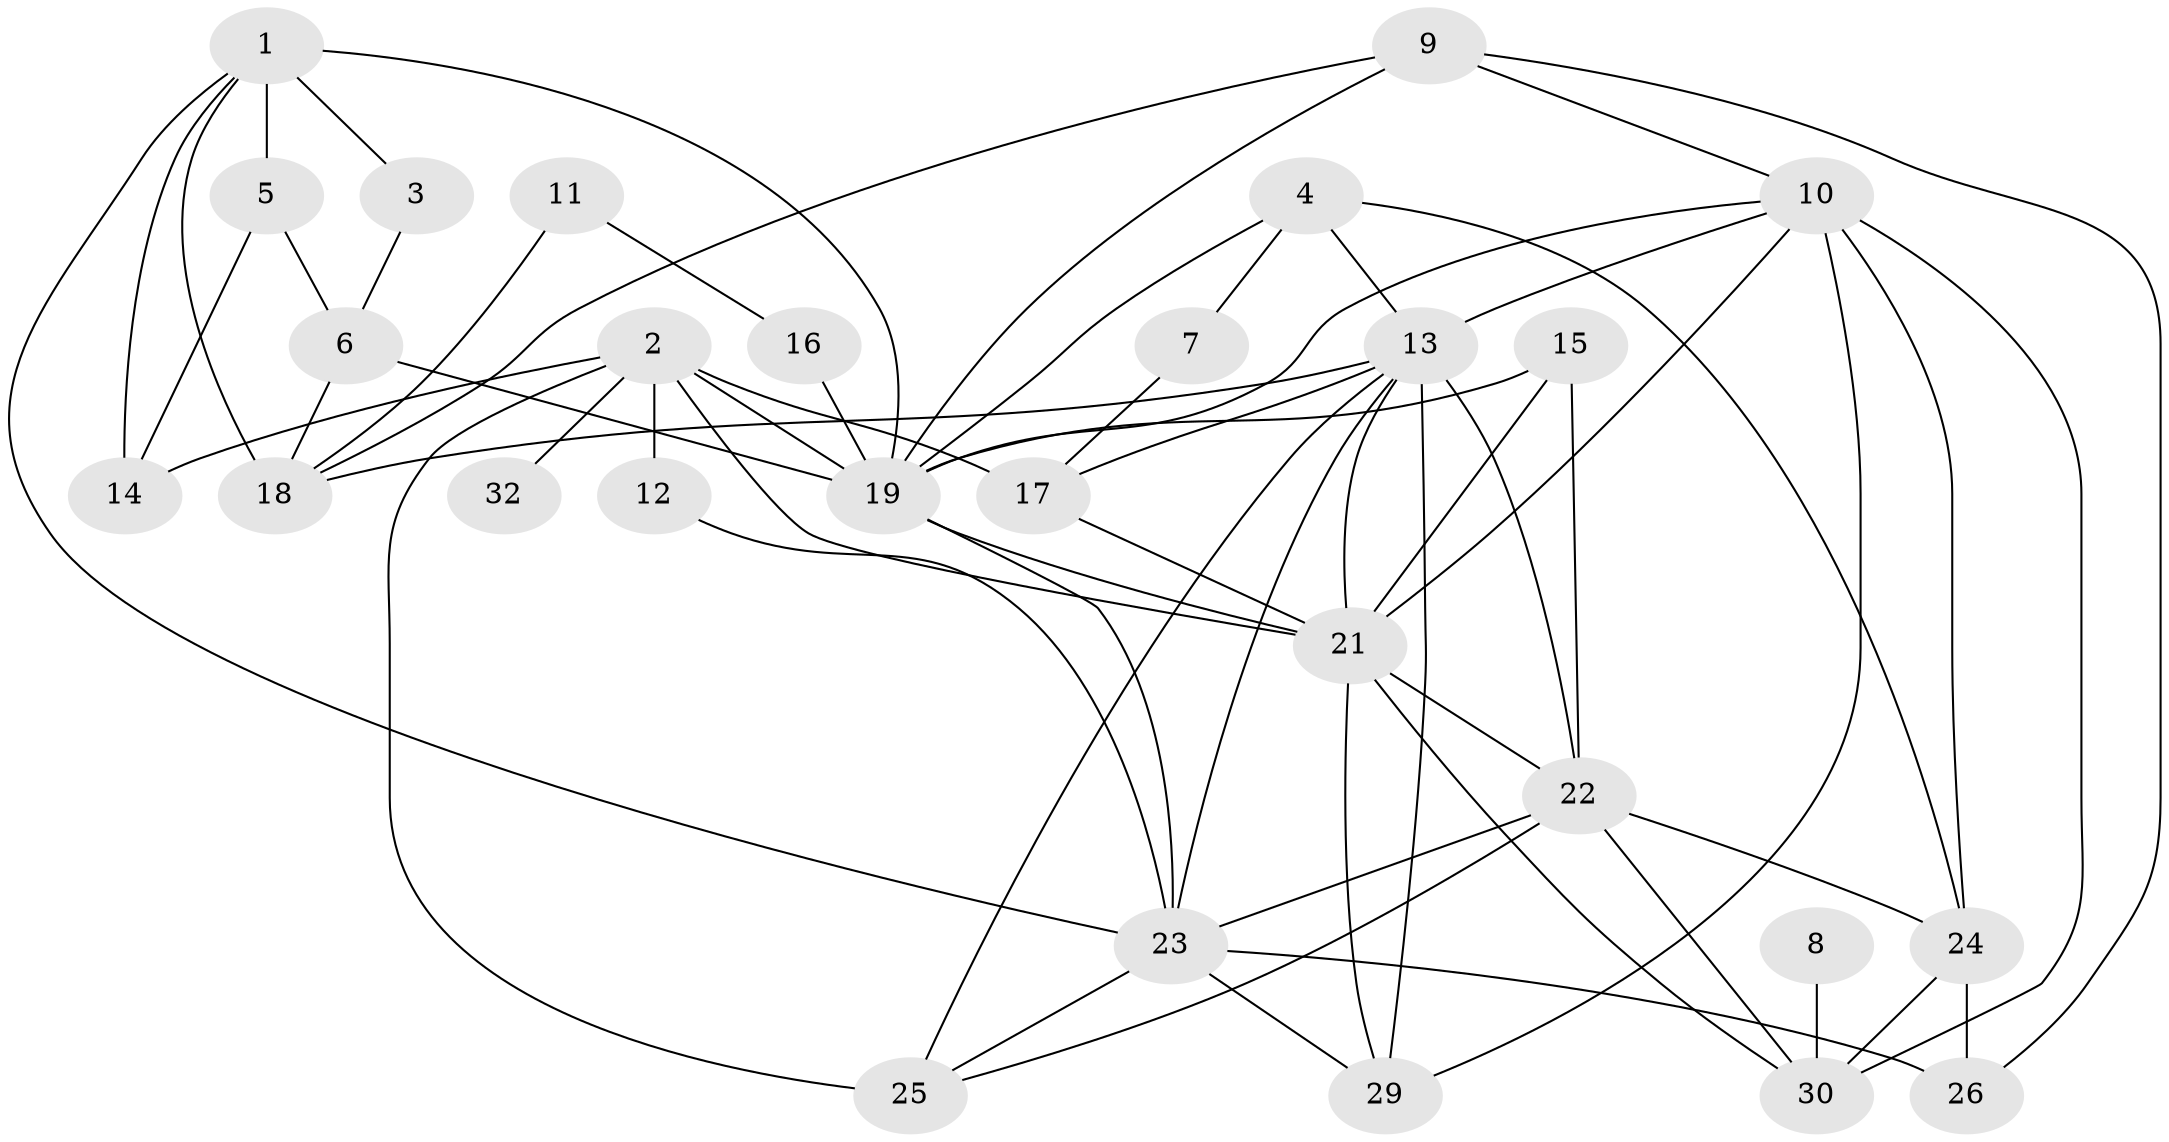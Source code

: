 // original degree distribution, {3: 0.28125, 5: 0.203125, 2: 0.15625, 4: 0.203125, 1: 0.078125, 0: 0.0625, 6: 0.015625}
// Generated by graph-tools (version 1.1) at 2025/33/03/09/25 02:33:23]
// undirected, 28 vertices, 63 edges
graph export_dot {
graph [start="1"]
  node [color=gray90,style=filled];
  1;
  2;
  3;
  4;
  5;
  6;
  7;
  8;
  9;
  10;
  11;
  12;
  13;
  14;
  15;
  16;
  17;
  18;
  19;
  21;
  22;
  23;
  24;
  25;
  26;
  29;
  30;
  32;
  1 -- 3 [weight=1.0];
  1 -- 5 [weight=2.0];
  1 -- 14 [weight=1.0];
  1 -- 18 [weight=1.0];
  1 -- 19 [weight=1.0];
  1 -- 23 [weight=1.0];
  2 -- 12 [weight=2.0];
  2 -- 14 [weight=1.0];
  2 -- 17 [weight=1.0];
  2 -- 19 [weight=1.0];
  2 -- 21 [weight=1.0];
  2 -- 25 [weight=1.0];
  2 -- 32 [weight=1.0];
  3 -- 6 [weight=1.0];
  4 -- 7 [weight=1.0];
  4 -- 13 [weight=1.0];
  4 -- 19 [weight=1.0];
  4 -- 24 [weight=1.0];
  5 -- 6 [weight=1.0];
  5 -- 14 [weight=1.0];
  6 -- 18 [weight=1.0];
  6 -- 19 [weight=1.0];
  7 -- 17 [weight=1.0];
  8 -- 30 [weight=1.0];
  9 -- 10 [weight=1.0];
  9 -- 18 [weight=1.0];
  9 -- 19 [weight=1.0];
  9 -- 26 [weight=1.0];
  10 -- 13 [weight=1.0];
  10 -- 19 [weight=1.0];
  10 -- 21 [weight=1.0];
  10 -- 24 [weight=1.0];
  10 -- 29 [weight=2.0];
  10 -- 30 [weight=1.0];
  11 -- 16 [weight=1.0];
  11 -- 18 [weight=1.0];
  12 -- 23 [weight=1.0];
  13 -- 17 [weight=1.0];
  13 -- 18 [weight=1.0];
  13 -- 21 [weight=1.0];
  13 -- 22 [weight=1.0];
  13 -- 23 [weight=1.0];
  13 -- 25 [weight=2.0];
  13 -- 29 [weight=1.0];
  15 -- 19 [weight=1.0];
  15 -- 21 [weight=1.0];
  15 -- 22 [weight=1.0];
  16 -- 19 [weight=1.0];
  17 -- 21 [weight=1.0];
  19 -- 21 [weight=1.0];
  19 -- 23 [weight=1.0];
  21 -- 22 [weight=3.0];
  21 -- 29 [weight=1.0];
  21 -- 30 [weight=1.0];
  22 -- 23 [weight=1.0];
  22 -- 24 [weight=1.0];
  22 -- 25 [weight=1.0];
  22 -- 30 [weight=1.0];
  23 -- 25 [weight=1.0];
  23 -- 26 [weight=1.0];
  23 -- 29 [weight=1.0];
  24 -- 26 [weight=1.0];
  24 -- 30 [weight=1.0];
}

